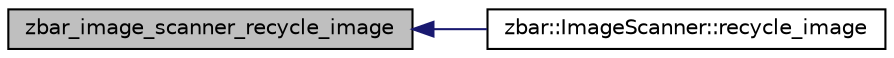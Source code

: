 digraph G
{
  edge [fontname="Helvetica",fontsize="10",labelfontname="Helvetica",labelfontsize="10"];
  node [fontname="Helvetica",fontsize="10",shape=record];
  rankdir=LR;
  Node1 [label="zbar_image_scanner_recycle_image",height=0.2,width=0.4,color="black", fillcolor="grey75", style="filled" fontcolor="black"];
  Node1 -> Node2 [dir=back,color="midnightblue",fontsize="10",style="solid"];
  Node2 [label="zbar::ImageScanner::recycle_image",height=0.2,width=0.4,color="black", fillcolor="white", style="filled",URL="$classzbar_1_1_image_scanner.html#a5594742ec58d25713b258b003fe559a4"];
}
